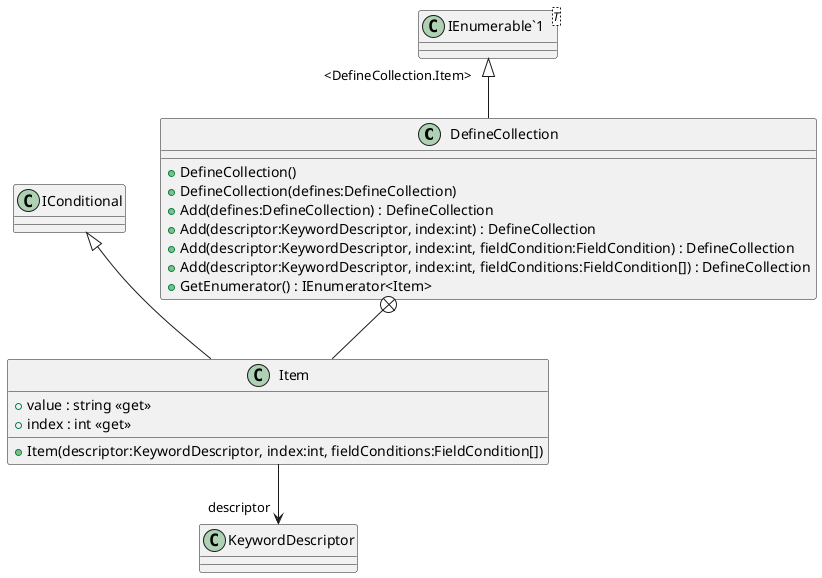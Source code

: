 @startuml
class DefineCollection {
    + DefineCollection()
    + DefineCollection(defines:DefineCollection)
    + Add(defines:DefineCollection) : DefineCollection
    + Add(descriptor:KeywordDescriptor, index:int) : DefineCollection
    + Add(descriptor:KeywordDescriptor, index:int, fieldCondition:FieldCondition) : DefineCollection
    + Add(descriptor:KeywordDescriptor, index:int, fieldConditions:FieldCondition[]) : DefineCollection
    + GetEnumerator() : IEnumerator<Item>
}
class "IEnumerable`1"<T> {
}
class Item {
    + value : string <<get>>
    + index : int <<get>>
    + Item(descriptor:KeywordDescriptor, index:int, fieldConditions:FieldCondition[])
}
"IEnumerable`1" "<DefineCollection.Item>" <|-- DefineCollection
DefineCollection +-- Item
IConditional <|-- Item
Item --> "descriptor" KeywordDescriptor
@enduml
